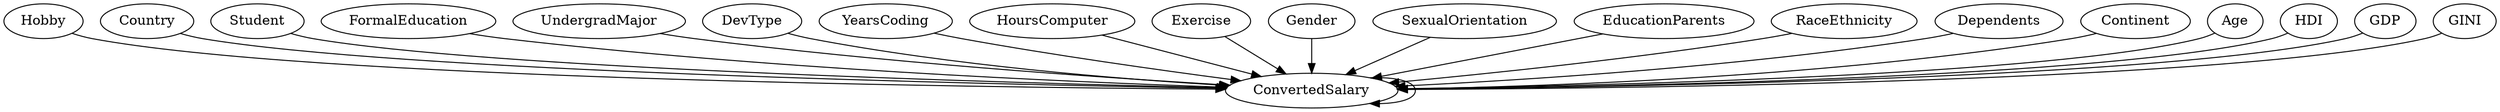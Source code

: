 digraph SO_ALL_NODE_DAG {
	graph [bb="0,0,0,0"];
	node [label="\N"];
	Hobby -> ConvertedSalary;
	ConvertedSalary -> ConvertedSalary;
	Country -> ConvertedSalary;
	Student -> ConvertedSalary;
	FormalEducation -> ConvertedSalary;
	UndergradMajor -> ConvertedSalary;
	DevType -> ConvertedSalary;
	YearsCoding -> ConvertedSalary;
	HoursComputer -> ConvertedSalary;
	Exercise -> ConvertedSalary;
	Gender -> ConvertedSalary;
	SexualOrientation -> ConvertedSalary;
	EducationParents -> ConvertedSalary;
	RaceEthnicity -> ConvertedSalary;
	Dependents -> ConvertedSalary;
	Continent -> ConvertedSalary;
	Age -> ConvertedSalary;
	HDI -> ConvertedSalary;
	GDP -> ConvertedSalary;
	GINI -> ConvertedSalary;
}